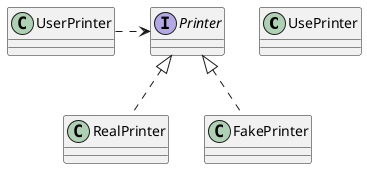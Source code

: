@startuml
class UsePrinter
interface Printer
class RealPrinter
class FakePrinter

UserPrinter .> Printer
Printer <|.. RealPrinter
Printer <|.. FakePrinter
@enduml
